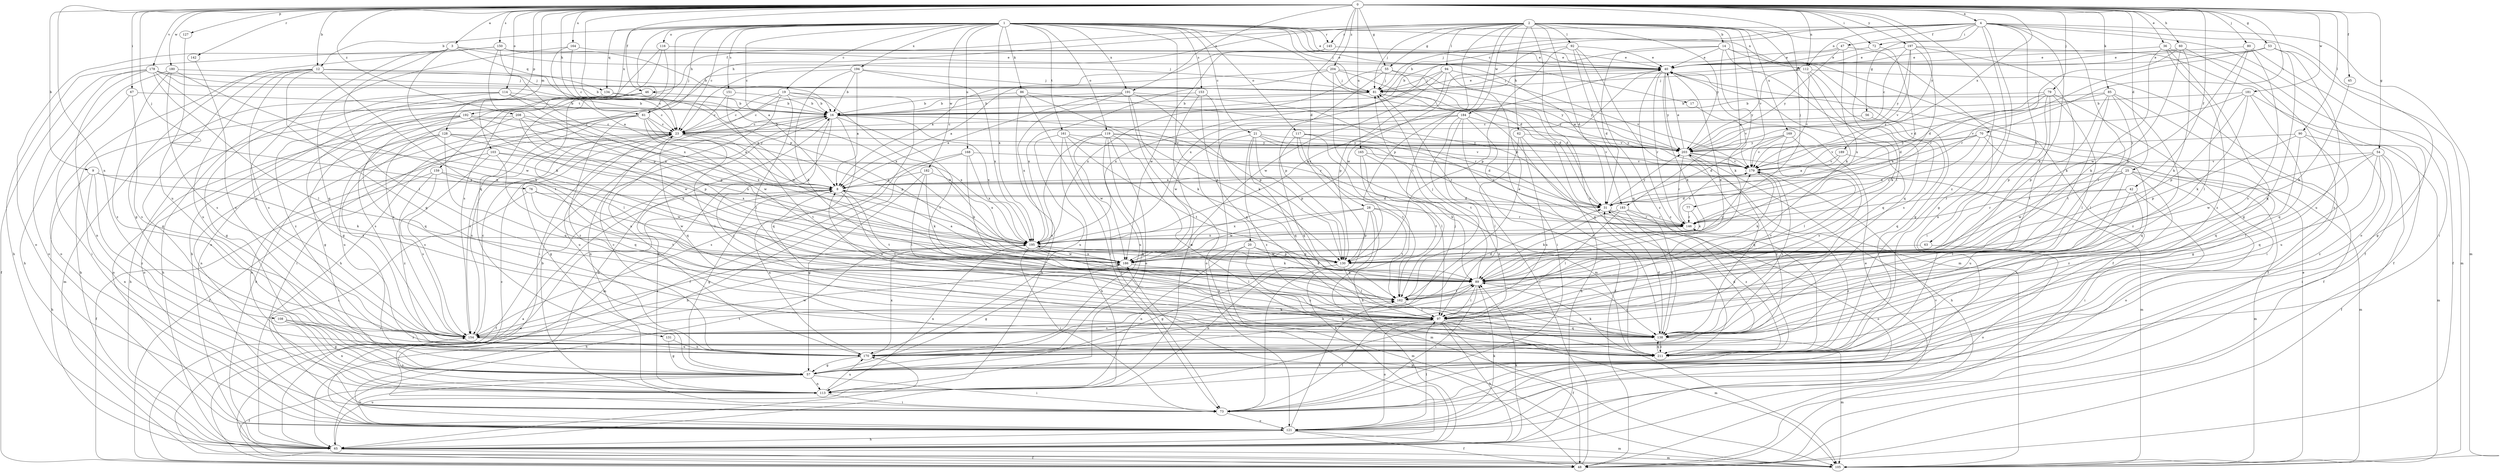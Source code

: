 strict digraph  {
0;
1;
2;
3;
4;
8;
9;
12;
14;
16;
17;
19;
20;
21;
23;
25;
28;
31;
36;
40;
42;
45;
46;
47;
48;
53;
54;
55;
56;
57;
60;
61;
62;
63;
65;
67;
70;
72;
73;
76;
77;
79;
80;
81;
85;
86;
89;
90;
92;
94;
97;
103;
105;
108;
112;
113;
114;
116;
117;
119;
121;
127;
128;
130;
131;
134;
138;
142;
145;
146;
150;
151;
153;
154;
159;
161;
162;
164;
165;
168;
169;
170;
178;
179;
180;
181;
182;
183;
184;
186;
189;
191;
192;
194;
195;
197;
203;
204;
208;
211;
0 -> 3  [label=a];
0 -> 4  [label=a];
0 -> 9  [label=b];
0 -> 12  [label=b];
0 -> 25  [label=d];
0 -> 28  [label=d];
0 -> 36  [label=e];
0 -> 42  [label=f];
0 -> 45  [label=f];
0 -> 46  [label=f];
0 -> 53  [label=g];
0 -> 54  [label=g];
0 -> 55  [label=g];
0 -> 60  [label=h];
0 -> 61  [label=h];
0 -> 67  [label=i];
0 -> 70  [label=i];
0 -> 72  [label=i];
0 -> 76  [label=j];
0 -> 77  [label=j];
0 -> 79  [label=j];
0 -> 80  [label=j];
0 -> 85  [label=k];
0 -> 90  [label=l];
0 -> 103  [label=m];
0 -> 108  [label=n];
0 -> 112  [label=n];
0 -> 114  [label=o];
0 -> 127  [label=p];
0 -> 128  [label=p];
0 -> 130  [label=p];
0 -> 142  [label=r];
0 -> 150  [label=s];
0 -> 164  [label=u];
0 -> 165  [label=u];
0 -> 178  [label=v];
0 -> 180  [label=w];
0 -> 181  [label=w];
0 -> 189  [label=x];
0 -> 191  [label=x];
0 -> 197  [label=y];
0 -> 203  [label=y];
0 -> 204  [label=z];
0 -> 208  [label=z];
0 -> 211  [label=z];
1 -> 8  [label=a];
1 -> 12  [label=b];
1 -> 17  [label=c];
1 -> 19  [label=c];
1 -> 20  [label=c];
1 -> 21  [label=c];
1 -> 23  [label=c];
1 -> 31  [label=d];
1 -> 40  [label=e];
1 -> 61  [label=h];
1 -> 81  [label=j];
1 -> 86  [label=k];
1 -> 112  [label=n];
1 -> 116  [label=o];
1 -> 117  [label=o];
1 -> 119  [label=o];
1 -> 131  [label=q];
1 -> 134  [label=q];
1 -> 145  [label=r];
1 -> 151  [label=s];
1 -> 153  [label=s];
1 -> 159  [label=t];
1 -> 161  [label=t];
1 -> 168  [label=u];
1 -> 182  [label=w];
1 -> 183  [label=w];
1 -> 191  [label=x];
1 -> 192  [label=x];
1 -> 194  [label=x];
1 -> 195  [label=x];
2 -> 14  [label=b];
2 -> 23  [label=c];
2 -> 31  [label=d];
2 -> 46  [label=f];
2 -> 55  [label=g];
2 -> 61  [label=h];
2 -> 62  [label=h];
2 -> 81  [label=j];
2 -> 89  [label=k];
2 -> 92  [label=l];
2 -> 94  [label=l];
2 -> 97  [label=l];
2 -> 130  [label=p];
2 -> 162  [label=t];
2 -> 169  [label=u];
2 -> 179  [label=v];
2 -> 183  [label=w];
2 -> 184  [label=w];
2 -> 203  [label=y];
2 -> 211  [label=z];
3 -> 40  [label=e];
3 -> 81  [label=j];
3 -> 89  [label=k];
3 -> 97  [label=l];
3 -> 121  [label=o];
3 -> 134  [label=q];
3 -> 154  [label=s];
4 -> 16  [label=b];
4 -> 47  [label=f];
4 -> 48  [label=f];
4 -> 56  [label=g];
4 -> 57  [label=g];
4 -> 63  [label=h];
4 -> 72  [label=i];
4 -> 81  [label=j];
4 -> 89  [label=k];
4 -> 97  [label=l];
4 -> 105  [label=m];
4 -> 112  [label=n];
4 -> 113  [label=n];
4 -> 121  [label=o];
4 -> 145  [label=r];
8 -> 31  [label=d];
8 -> 48  [label=f];
8 -> 57  [label=g];
8 -> 97  [label=l];
8 -> 162  [label=t];
9 -> 8  [label=a];
9 -> 65  [label=h];
9 -> 89  [label=k];
9 -> 113  [label=n];
9 -> 211  [label=z];
12 -> 57  [label=g];
12 -> 81  [label=j];
12 -> 121  [label=o];
12 -> 138  [label=q];
12 -> 154  [label=s];
12 -> 162  [label=t];
12 -> 170  [label=u];
12 -> 195  [label=x];
14 -> 31  [label=d];
14 -> 40  [label=e];
14 -> 48  [label=f];
14 -> 57  [label=g];
14 -> 89  [label=k];
14 -> 138  [label=q];
14 -> 195  [label=x];
16 -> 23  [label=c];
16 -> 105  [label=m];
16 -> 113  [label=n];
16 -> 138  [label=q];
16 -> 146  [label=r];
16 -> 162  [label=t];
16 -> 195  [label=x];
16 -> 211  [label=z];
17 -> 179  [label=v];
19 -> 16  [label=b];
19 -> 23  [label=c];
19 -> 48  [label=f];
19 -> 73  [label=i];
19 -> 97  [label=l];
19 -> 170  [label=u];
19 -> 186  [label=w];
20 -> 89  [label=k];
20 -> 105  [label=m];
20 -> 113  [label=n];
20 -> 130  [label=p];
20 -> 211  [label=z];
21 -> 31  [label=d];
21 -> 65  [label=h];
21 -> 130  [label=p];
21 -> 138  [label=q];
21 -> 146  [label=r];
21 -> 203  [label=y];
21 -> 211  [label=z];
23 -> 16  [label=b];
23 -> 48  [label=f];
23 -> 57  [label=g];
23 -> 97  [label=l];
23 -> 138  [label=q];
23 -> 154  [label=s];
23 -> 162  [label=t];
23 -> 170  [label=u];
23 -> 203  [label=y];
25 -> 8  [label=a];
25 -> 105  [label=m];
25 -> 121  [label=o];
25 -> 146  [label=r];
25 -> 170  [label=u];
25 -> 186  [label=w];
25 -> 211  [label=z];
28 -> 65  [label=h];
28 -> 105  [label=m];
28 -> 130  [label=p];
28 -> 146  [label=r];
28 -> 162  [label=t];
28 -> 186  [label=w];
28 -> 195  [label=x];
31 -> 146  [label=r];
31 -> 203  [label=y];
31 -> 211  [label=z];
36 -> 40  [label=e];
36 -> 48  [label=f];
36 -> 57  [label=g];
36 -> 89  [label=k];
36 -> 211  [label=z];
40 -> 81  [label=j];
40 -> 89  [label=k];
40 -> 138  [label=q];
40 -> 146  [label=r];
40 -> 203  [label=y];
40 -> 211  [label=z];
42 -> 31  [label=d];
42 -> 73  [label=i];
42 -> 97  [label=l];
42 -> 146  [label=r];
42 -> 211  [label=z];
45 -> 89  [label=k];
46 -> 16  [label=b];
46 -> 57  [label=g];
46 -> 65  [label=h];
46 -> 97  [label=l];
46 -> 154  [label=s];
47 -> 16  [label=b];
47 -> 40  [label=e];
47 -> 73  [label=i];
47 -> 195  [label=x];
47 -> 203  [label=y];
48 -> 81  [label=j];
48 -> 186  [label=w];
53 -> 40  [label=e];
53 -> 81  [label=j];
53 -> 105  [label=m];
53 -> 138  [label=q];
53 -> 146  [label=r];
53 -> 170  [label=u];
54 -> 48  [label=f];
54 -> 73  [label=i];
54 -> 97  [label=l];
54 -> 138  [label=q];
54 -> 179  [label=v];
54 -> 186  [label=w];
54 -> 211  [label=z];
55 -> 31  [label=d];
55 -> 81  [label=j];
55 -> 130  [label=p];
55 -> 195  [label=x];
55 -> 203  [label=y];
56 -> 23  [label=c];
56 -> 138  [label=q];
57 -> 48  [label=f];
57 -> 73  [label=i];
57 -> 113  [label=n];
57 -> 121  [label=o];
60 -> 40  [label=e];
60 -> 89  [label=k];
60 -> 146  [label=r];
60 -> 186  [label=w];
60 -> 211  [label=z];
61 -> 8  [label=a];
61 -> 23  [label=c];
61 -> 65  [label=h];
61 -> 73  [label=i];
61 -> 130  [label=p];
61 -> 154  [label=s];
61 -> 186  [label=w];
61 -> 211  [label=z];
62 -> 65  [label=h];
62 -> 97  [label=l];
62 -> 170  [label=u];
62 -> 203  [label=y];
63 -> 121  [label=o];
63 -> 186  [label=w];
65 -> 8  [label=a];
65 -> 40  [label=e];
65 -> 48  [label=f];
65 -> 89  [label=k];
65 -> 105  [label=m];
65 -> 170  [label=u];
67 -> 16  [label=b];
67 -> 73  [label=i];
67 -> 154  [label=s];
70 -> 8  [label=a];
70 -> 57  [label=g];
70 -> 138  [label=q];
70 -> 146  [label=r];
70 -> 179  [label=v];
70 -> 203  [label=y];
72 -> 31  [label=d];
72 -> 40  [label=e];
73 -> 16  [label=b];
73 -> 97  [label=l];
73 -> 121  [label=o];
76 -> 31  [label=d];
76 -> 73  [label=i];
76 -> 162  [label=t];
76 -> 186  [label=w];
77 -> 146  [label=r];
77 -> 195  [label=x];
79 -> 16  [label=b];
79 -> 31  [label=d];
79 -> 73  [label=i];
79 -> 97  [label=l];
79 -> 130  [label=p];
79 -> 162  [label=t];
79 -> 203  [label=y];
80 -> 40  [label=e];
80 -> 73  [label=i];
80 -> 97  [label=l];
80 -> 130  [label=p];
80 -> 154  [label=s];
81 -> 16  [label=b];
81 -> 23  [label=c];
81 -> 40  [label=e];
81 -> 138  [label=q];
81 -> 203  [label=y];
85 -> 16  [label=b];
85 -> 48  [label=f];
85 -> 97  [label=l];
85 -> 130  [label=p];
85 -> 162  [label=t];
85 -> 179  [label=v];
85 -> 211  [label=z];
86 -> 16  [label=b];
86 -> 31  [label=d];
86 -> 65  [label=h];
86 -> 73  [label=i];
86 -> 130  [label=p];
89 -> 40  [label=e];
89 -> 73  [label=i];
89 -> 81  [label=j];
89 -> 97  [label=l];
89 -> 138  [label=q];
89 -> 162  [label=t];
90 -> 105  [label=m];
90 -> 130  [label=p];
90 -> 138  [label=q];
90 -> 170  [label=u];
90 -> 203  [label=y];
92 -> 40  [label=e];
92 -> 105  [label=m];
92 -> 130  [label=p];
92 -> 138  [label=q];
92 -> 186  [label=w];
92 -> 211  [label=z];
94 -> 73  [label=i];
94 -> 81  [label=j];
94 -> 130  [label=p];
94 -> 179  [label=v];
94 -> 186  [label=w];
94 -> 195  [label=x];
97 -> 8  [label=a];
97 -> 48  [label=f];
97 -> 65  [label=h];
97 -> 105  [label=m];
97 -> 121  [label=o];
97 -> 138  [label=q];
97 -> 154  [label=s];
103 -> 113  [label=n];
103 -> 138  [label=q];
103 -> 154  [label=s];
103 -> 179  [label=v];
103 -> 195  [label=x];
105 -> 8  [label=a];
105 -> 40  [label=e];
108 -> 57  [label=g];
108 -> 113  [label=n];
108 -> 154  [label=s];
108 -> 211  [label=z];
112 -> 48  [label=f];
112 -> 81  [label=j];
112 -> 89  [label=k];
112 -> 154  [label=s];
112 -> 179  [label=v];
112 -> 203  [label=y];
113 -> 16  [label=b];
113 -> 73  [label=i];
113 -> 154  [label=s];
113 -> 170  [label=u];
114 -> 16  [label=b];
114 -> 23  [label=c];
114 -> 57  [label=g];
114 -> 105  [label=m];
114 -> 130  [label=p];
114 -> 211  [label=z];
116 -> 40  [label=e];
116 -> 65  [label=h];
116 -> 121  [label=o];
116 -> 154  [label=s];
117 -> 73  [label=i];
117 -> 97  [label=l];
117 -> 138  [label=q];
117 -> 146  [label=r];
117 -> 162  [label=t];
117 -> 203  [label=y];
119 -> 57  [label=g];
119 -> 113  [label=n];
119 -> 154  [label=s];
119 -> 170  [label=u];
119 -> 179  [label=v];
119 -> 186  [label=w];
119 -> 203  [label=y];
119 -> 211  [label=z];
121 -> 16  [label=b];
121 -> 23  [label=c];
121 -> 48  [label=f];
121 -> 65  [label=h];
121 -> 89  [label=k];
121 -> 97  [label=l];
121 -> 105  [label=m];
121 -> 162  [label=t];
121 -> 179  [label=v];
127 -> 170  [label=u];
128 -> 8  [label=a];
128 -> 113  [label=n];
128 -> 138  [label=q];
128 -> 154  [label=s];
128 -> 170  [label=u];
128 -> 195  [label=x];
128 -> 203  [label=y];
130 -> 57  [label=g];
130 -> 97  [label=l];
130 -> 113  [label=n];
131 -> 57  [label=g];
131 -> 170  [label=u];
134 -> 8  [label=a];
134 -> 16  [label=b];
134 -> 65  [label=h];
138 -> 31  [label=d];
138 -> 105  [label=m];
138 -> 179  [label=v];
138 -> 211  [label=z];
142 -> 170  [label=u];
145 -> 8  [label=a];
145 -> 40  [label=e];
145 -> 186  [label=w];
146 -> 179  [label=v];
146 -> 195  [label=x];
150 -> 16  [label=b];
150 -> 40  [label=e];
150 -> 57  [label=g];
150 -> 65  [label=h];
150 -> 130  [label=p];
150 -> 195  [label=x];
151 -> 16  [label=b];
151 -> 23  [label=c];
151 -> 186  [label=w];
153 -> 16  [label=b];
153 -> 89  [label=k];
153 -> 113  [label=n];
153 -> 138  [label=q];
154 -> 23  [label=c];
154 -> 89  [label=k];
154 -> 162  [label=t];
154 -> 170  [label=u];
154 -> 186  [label=w];
159 -> 8  [label=a];
159 -> 48  [label=f];
159 -> 154  [label=s];
159 -> 186  [label=w];
159 -> 211  [label=z];
161 -> 65  [label=h];
161 -> 73  [label=i];
161 -> 162  [label=t];
161 -> 170  [label=u];
161 -> 179  [label=v];
161 -> 203  [label=y];
162 -> 31  [label=d];
162 -> 40  [label=e];
162 -> 97  [label=l];
162 -> 179  [label=v];
164 -> 8  [label=a];
164 -> 23  [label=c];
164 -> 40  [label=e];
164 -> 138  [label=q];
165 -> 65  [label=h];
165 -> 89  [label=k];
165 -> 162  [label=t];
165 -> 179  [label=v];
168 -> 65  [label=h];
168 -> 89  [label=k];
168 -> 154  [label=s];
168 -> 179  [label=v];
168 -> 195  [label=x];
169 -> 31  [label=d];
169 -> 97  [label=l];
169 -> 154  [label=s];
169 -> 179  [label=v];
169 -> 203  [label=y];
170 -> 8  [label=a];
170 -> 23  [label=c];
170 -> 31  [label=d];
170 -> 57  [label=g];
170 -> 81  [label=j];
170 -> 89  [label=k];
170 -> 195  [label=x];
170 -> 203  [label=y];
178 -> 16  [label=b];
178 -> 23  [label=c];
178 -> 48  [label=f];
178 -> 81  [label=j];
178 -> 97  [label=l];
178 -> 113  [label=n];
178 -> 121  [label=o];
178 -> 186  [label=w];
179 -> 8  [label=a];
179 -> 89  [label=k];
180 -> 65  [label=h];
180 -> 81  [label=j];
180 -> 89  [label=k];
180 -> 154  [label=s];
180 -> 211  [label=z];
181 -> 16  [label=b];
181 -> 57  [label=g];
181 -> 89  [label=k];
181 -> 130  [label=p];
181 -> 138  [label=q];
181 -> 179  [label=v];
182 -> 8  [label=a];
182 -> 57  [label=g];
182 -> 89  [label=k];
182 -> 97  [label=l];
182 -> 195  [label=x];
183 -> 89  [label=k];
183 -> 97  [label=l];
183 -> 121  [label=o];
183 -> 138  [label=q];
183 -> 146  [label=r];
184 -> 23  [label=c];
184 -> 48  [label=f];
184 -> 113  [label=n];
184 -> 162  [label=t];
184 -> 179  [label=v];
184 -> 186  [label=w];
184 -> 211  [label=z];
186 -> 8  [label=a];
186 -> 57  [label=g];
186 -> 89  [label=k];
186 -> 179  [label=v];
186 -> 195  [label=x];
189 -> 8  [label=a];
189 -> 105  [label=m];
189 -> 179  [label=v];
191 -> 8  [label=a];
191 -> 16  [label=b];
191 -> 89  [label=k];
191 -> 121  [label=o];
191 -> 130  [label=p];
191 -> 146  [label=r];
191 -> 195  [label=x];
192 -> 23  [label=c];
192 -> 57  [label=g];
192 -> 65  [label=h];
192 -> 89  [label=k];
192 -> 121  [label=o];
192 -> 154  [label=s];
192 -> 195  [label=x];
194 -> 8  [label=a];
194 -> 16  [label=b];
194 -> 65  [label=h];
194 -> 81  [label=j];
194 -> 89  [label=k];
194 -> 195  [label=x];
195 -> 40  [label=e];
195 -> 65  [label=h];
195 -> 73  [label=i];
195 -> 89  [label=k];
195 -> 97  [label=l];
195 -> 113  [label=n];
195 -> 130  [label=p];
195 -> 154  [label=s];
195 -> 186  [label=w];
197 -> 23  [label=c];
197 -> 31  [label=d];
197 -> 40  [label=e];
197 -> 48  [label=f];
197 -> 89  [label=k];
197 -> 179  [label=v];
197 -> 203  [label=y];
203 -> 40  [label=e];
203 -> 65  [label=h];
203 -> 105  [label=m];
203 -> 138  [label=q];
203 -> 146  [label=r];
203 -> 179  [label=v];
204 -> 8  [label=a];
204 -> 31  [label=d];
204 -> 81  [label=j];
204 -> 105  [label=m];
204 -> 195  [label=x];
204 -> 203  [label=y];
208 -> 23  [label=c];
208 -> 121  [label=o];
208 -> 130  [label=p];
208 -> 138  [label=q];
208 -> 186  [label=w];
208 -> 195  [label=x];
211 -> 89  [label=k];
211 -> 138  [label=q];
211 -> 146  [label=r];
}
